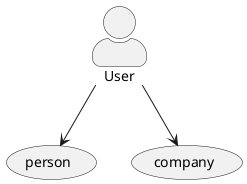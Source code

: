 'when creating an account, the user can chose between "person" and "company"'
@startuml
skinparam actorStyle awesome
:User: --> (person)
:User: --> (company)
@enduml

'Regardless of the type of the account, the user has a few actions he can take to personalise his account'
@startuml
skinparam actorStyle awesome
package Account as p{
  usecase "change Name" as uc1
  usecase "edit Biography" as uc2
  usecase "edit website" as uc3
  usecase "delete account" as uc4
}
:User: --> p
p --> uc1
p --> uc2
p --> uc3
p --> uc4
@enduml

@startuml
skinparam actorStyle awesome
package Gear as g{
  usecase "change name" as uc1
  usecase "edit image" as uc2
  usecase "remove gear" as uc3
  usecase "add gear" as uc4
}
:Company: --> g
g --> uc1
g --> uc2
g --> uc3
g --> uc4
@enduml
